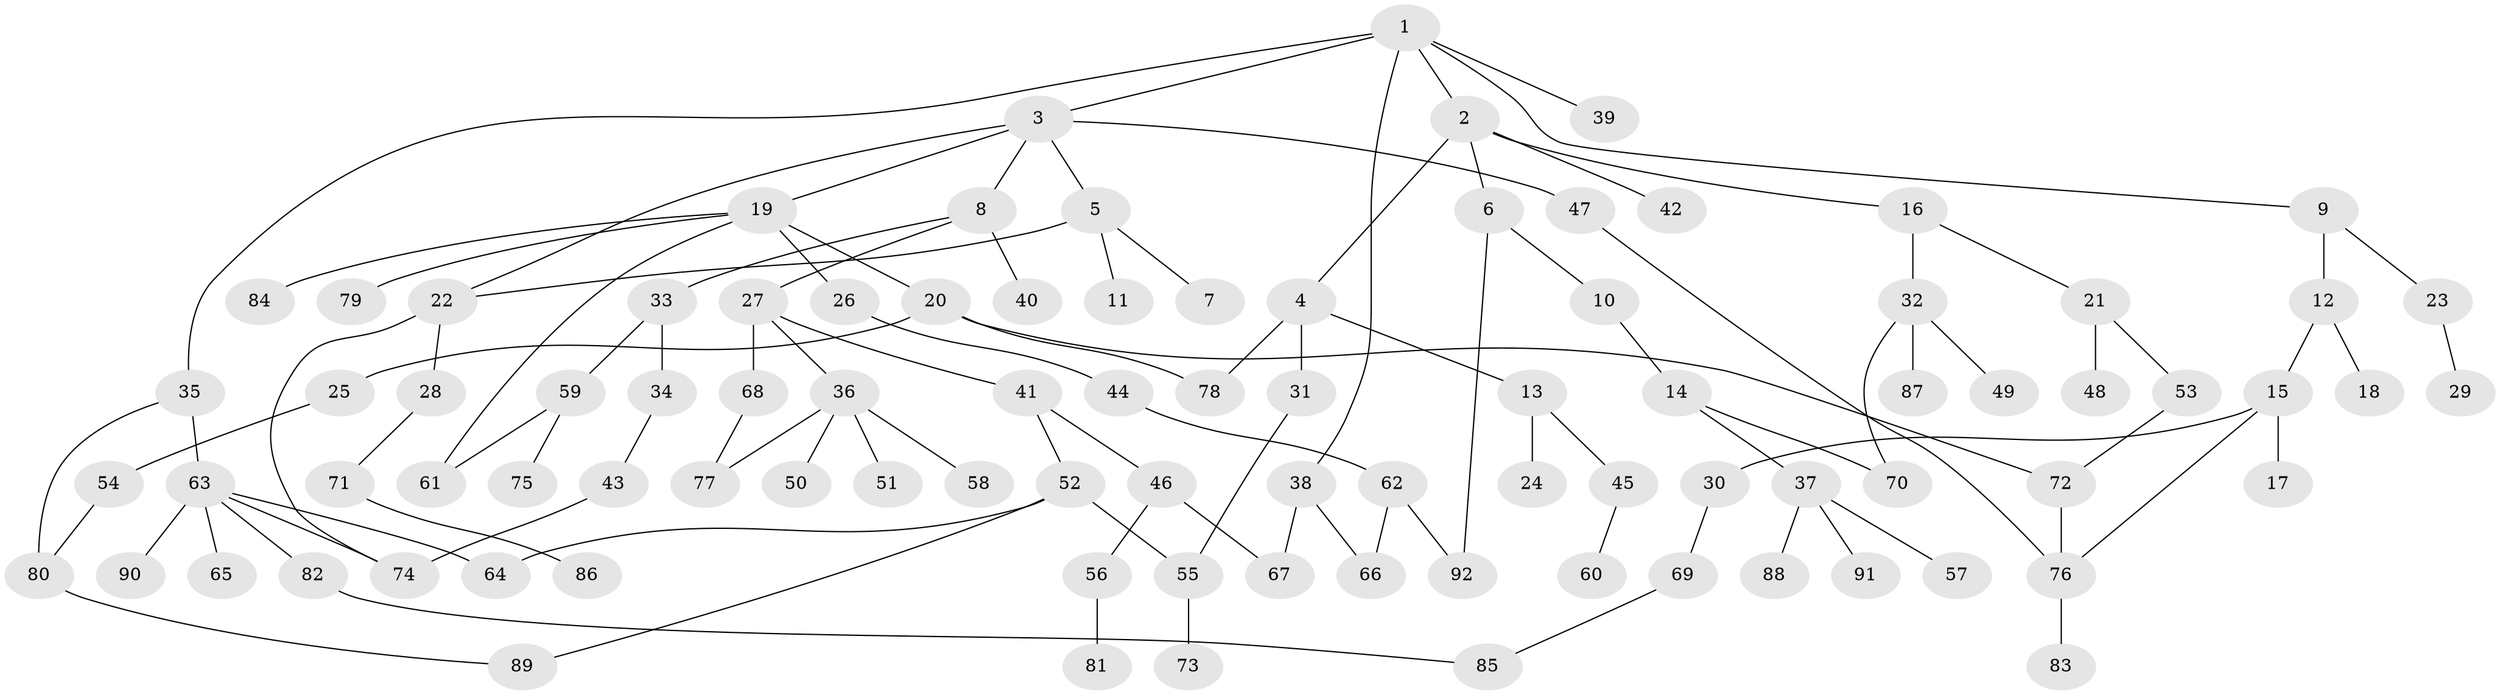 // Generated by graph-tools (version 1.1) at 2025/25/03/09/25 03:25:36]
// undirected, 92 vertices, 109 edges
graph export_dot {
graph [start="1"]
  node [color=gray90,style=filled];
  1;
  2;
  3;
  4;
  5;
  6;
  7;
  8;
  9;
  10;
  11;
  12;
  13;
  14;
  15;
  16;
  17;
  18;
  19;
  20;
  21;
  22;
  23;
  24;
  25;
  26;
  27;
  28;
  29;
  30;
  31;
  32;
  33;
  34;
  35;
  36;
  37;
  38;
  39;
  40;
  41;
  42;
  43;
  44;
  45;
  46;
  47;
  48;
  49;
  50;
  51;
  52;
  53;
  54;
  55;
  56;
  57;
  58;
  59;
  60;
  61;
  62;
  63;
  64;
  65;
  66;
  67;
  68;
  69;
  70;
  71;
  72;
  73;
  74;
  75;
  76;
  77;
  78;
  79;
  80;
  81;
  82;
  83;
  84;
  85;
  86;
  87;
  88;
  89;
  90;
  91;
  92;
  1 -- 2;
  1 -- 3;
  1 -- 9;
  1 -- 35;
  1 -- 38;
  1 -- 39;
  2 -- 4;
  2 -- 6;
  2 -- 16;
  2 -- 42;
  3 -- 5;
  3 -- 8;
  3 -- 19;
  3 -- 47;
  3 -- 22;
  4 -- 13;
  4 -- 31;
  4 -- 78;
  5 -- 7;
  5 -- 11;
  5 -- 22;
  6 -- 10;
  6 -- 92;
  8 -- 27;
  8 -- 33;
  8 -- 40;
  9 -- 12;
  9 -- 23;
  10 -- 14;
  12 -- 15;
  12 -- 18;
  13 -- 24;
  13 -- 45;
  14 -- 37;
  14 -- 70;
  15 -- 17;
  15 -- 30;
  15 -- 76;
  16 -- 21;
  16 -- 32;
  19 -- 20;
  19 -- 26;
  19 -- 79;
  19 -- 84;
  19 -- 61;
  20 -- 25;
  20 -- 72;
  20 -- 78;
  21 -- 48;
  21 -- 53;
  22 -- 28;
  22 -- 74;
  23 -- 29;
  25 -- 54;
  26 -- 44;
  27 -- 36;
  27 -- 41;
  27 -- 68;
  28 -- 71;
  30 -- 69;
  31 -- 55;
  32 -- 49;
  32 -- 70;
  32 -- 87;
  33 -- 34;
  33 -- 59;
  34 -- 43;
  35 -- 63;
  35 -- 80;
  36 -- 50;
  36 -- 51;
  36 -- 58;
  36 -- 77;
  37 -- 57;
  37 -- 88;
  37 -- 91;
  38 -- 66;
  38 -- 67;
  41 -- 46;
  41 -- 52;
  43 -- 74;
  44 -- 62;
  45 -- 60;
  46 -- 56;
  46 -- 67;
  47 -- 76;
  52 -- 55;
  52 -- 89;
  52 -- 64;
  53 -- 72;
  54 -- 80;
  55 -- 73;
  56 -- 81;
  59 -- 61;
  59 -- 75;
  62 -- 66;
  62 -- 92;
  63 -- 64;
  63 -- 65;
  63 -- 74;
  63 -- 82;
  63 -- 90;
  68 -- 77;
  69 -- 85;
  71 -- 86;
  72 -- 76;
  76 -- 83;
  80 -- 89;
  82 -- 85;
}
